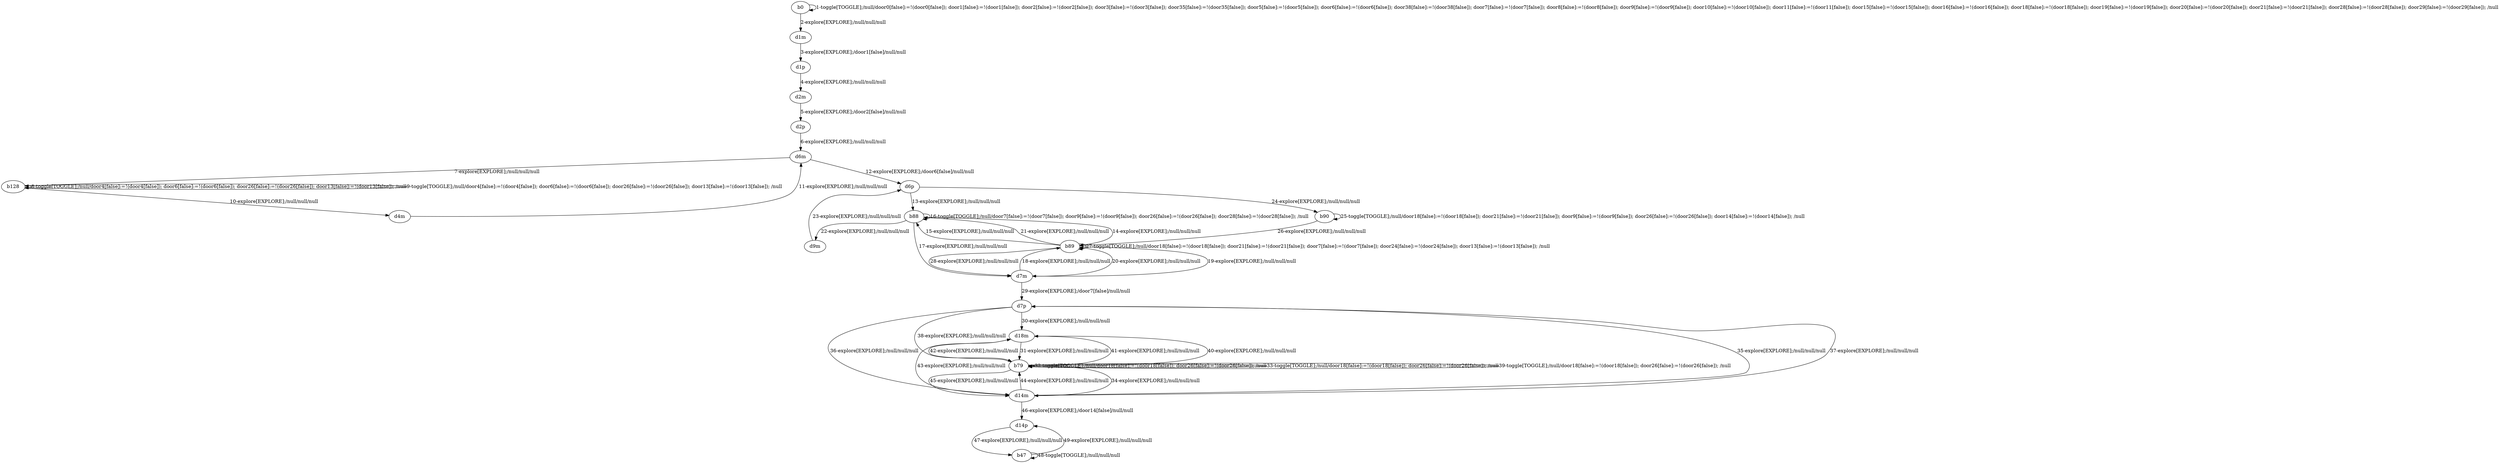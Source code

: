# Total number of goals covered by this test: 1
# b47 --> d14p

digraph g {
"b0" -> "b0" [label = "1-toggle[TOGGLE];/null/door0[false]:=!(door0[false]); door1[false]:=!(door1[false]); door2[false]:=!(door2[false]); door3[false]:=!(door3[false]); door35[false]:=!(door35[false]); door5[false]:=!(door5[false]); door6[false]:=!(door6[false]); door38[false]:=!(door38[false]); door7[false]:=!(door7[false]); door8[false]:=!(door8[false]); door9[false]:=!(door9[false]); door10[false]:=!(door10[false]); door11[false]:=!(door11[false]); door15[false]:=!(door15[false]); door16[false]:=!(door16[false]); door18[false]:=!(door18[false]); door19[false]:=!(door19[false]); door20[false]:=!(door20[false]); door21[false]:=!(door21[false]); door28[false]:=!(door28[false]); door29[false]:=!(door29[false]); /null"];
"b0" -> "d1m" [label = "2-explore[EXPLORE];/null/null/null"];
"d1m" -> "d1p" [label = "3-explore[EXPLORE];/door1[false]/null/null"];
"d1p" -> "d2m" [label = "4-explore[EXPLORE];/null/null/null"];
"d2m" -> "d2p" [label = "5-explore[EXPLORE];/door2[false]/null/null"];
"d2p" -> "d6m" [label = "6-explore[EXPLORE];/null/null/null"];
"d6m" -> "b128" [label = "7-explore[EXPLORE];/null/null/null"];
"b128" -> "b128" [label = "8-toggle[TOGGLE];/null/door4[false]:=!(door4[false]); door6[false]:=!(door6[false]); door26[false]:=!(door26[false]); door13[false]:=!(door13[false]); /null"];
"b128" -> "b128" [label = "9-toggle[TOGGLE];/null/door4[false]:=!(door4[false]); door6[false]:=!(door6[false]); door26[false]:=!(door26[false]); door13[false]:=!(door13[false]); /null"];
"b128" -> "d4m" [label = "10-explore[EXPLORE];/null/null/null"];
"d4m" -> "d6m" [label = "11-explore[EXPLORE];/null/null/null"];
"d6m" -> "d6p" [label = "12-explore[EXPLORE];/door6[false]/null/null"];
"d6p" -> "b88" [label = "13-explore[EXPLORE];/null/null/null"];
"b88" -> "b89" [label = "14-explore[EXPLORE];/null/null/null"];
"b89" -> "b88" [label = "15-explore[EXPLORE];/null/null/null"];
"b88" -> "b88" [label = "16-toggle[TOGGLE];/null/door7[false]:=!(door7[false]); door9[false]:=!(door9[false]); door26[false]:=!(door26[false]); door28[false]:=!(door28[false]); /null"];
"b88" -> "d7m" [label = "17-explore[EXPLORE];/null/null/null"];
"d7m" -> "b89" [label = "18-explore[EXPLORE];/null/null/null"];
"b89" -> "d7m" [label = "19-explore[EXPLORE];/null/null/null"];
"d7m" -> "b89" [label = "20-explore[EXPLORE];/null/null/null"];
"b89" -> "b88" [label = "21-explore[EXPLORE];/null/null/null"];
"b88" -> "d9m" [label = "22-explore[EXPLORE];/null/null/null"];
"d9m" -> "d6p" [label = "23-explore[EXPLORE];/null/null/null"];
"d6p" -> "b90" [label = "24-explore[EXPLORE];/null/null/null"];
"b90" -> "b90" [label = "25-toggle[TOGGLE];/null/door18[false]:=!(door18[false]); door21[false]:=!(door21[false]); door9[false]:=!(door9[false]); door26[false]:=!(door26[false]); door14[false]:=!(door14[false]); /null"];
"b90" -> "b89" [label = "26-explore[EXPLORE];/null/null/null"];
"b89" -> "b89" [label = "27-toggle[TOGGLE];/null/door18[false]:=!(door18[false]); door21[false]:=!(door21[false]); door7[false]:=!(door7[false]); door24[false]:=!(door24[false]); door13[false]:=!(door13[false]); /null"];
"b89" -> "d7m" [label = "28-explore[EXPLORE];/null/null/null"];
"d7m" -> "d7p" [label = "29-explore[EXPLORE];/door7[false]/null/null"];
"d7p" -> "d18m" [label = "30-explore[EXPLORE];/null/null/null"];
"d18m" -> "b79" [label = "31-explore[EXPLORE];/null/null/null"];
"b79" -> "b79" [label = "32-toggle[TOGGLE];/null/door18[false]:=!(door18[false]); door26[false]:=!(door26[false]); /null"];
"b79" -> "b79" [label = "33-toggle[TOGGLE];/null/door18[false]:=!(door18[false]); door26[false]:=!(door26[false]); /null"];
"b79" -> "d14m" [label = "34-explore[EXPLORE];/null/null/null"];
"d14m" -> "d7p" [label = "35-explore[EXPLORE];/null/null/null"];
"d7p" -> "d14m" [label = "36-explore[EXPLORE];/null/null/null"];
"d14m" -> "d7p" [label = "37-explore[EXPLORE];/null/null/null"];
"d7p" -> "b79" [label = "38-explore[EXPLORE];/null/null/null"];
"b79" -> "b79" [label = "39-toggle[TOGGLE];/null/door18[false]:=!(door18[false]); door26[false]:=!(door26[false]); /null"];
"b79" -> "d18m" [label = "40-explore[EXPLORE];/null/null/null"];
"d18m" -> "b79" [label = "41-explore[EXPLORE];/null/null/null"];
"b79" -> "d18m" [label = "42-explore[EXPLORE];/null/null/null"];
"d18m" -> "d14m" [label = "43-explore[EXPLORE];/null/null/null"];
"d14m" -> "b79" [label = "44-explore[EXPLORE];/null/null/null"];
"b79" -> "d14m" [label = "45-explore[EXPLORE];/null/null/null"];
"d14m" -> "d14p" [label = "46-explore[EXPLORE];/door14[false]/null/null"];
"d14p" -> "b47" [label = "47-explore[EXPLORE];/null/null/null"];
"b47" -> "b47" [label = "48-toggle[TOGGLE];/null/null/null"];
"b47" -> "d14p" [label = "49-explore[EXPLORE];/null/null/null"];
}
